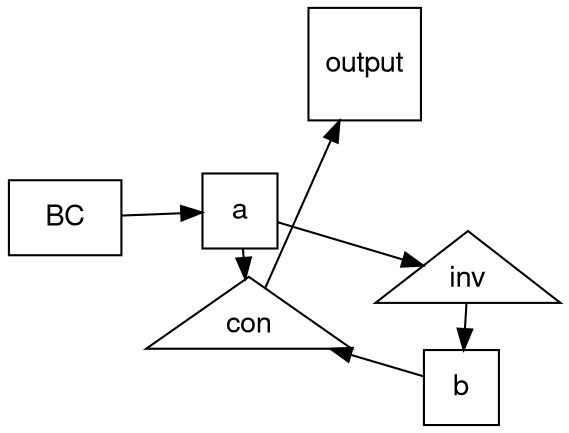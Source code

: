 digraph finite_state_machine {
    graph [layout=fdp];
    fontname="Helvetica,Arial,sans-serif"
    node [fontname="Helvetica,Arial,sans-serif"]
    edge [fontname="Helvetica,Arial,sans-serif"]
    rankdir=LR;
    node [shape = rectangle]; "BC";
    node [shape = triangle]; inv con;
    node [shape = square]; a b;
    "BC" -> a;
    inv -> b ;
    con -> output ;
    a -> inv ;
    a -> con ;
    b -> con ;
}